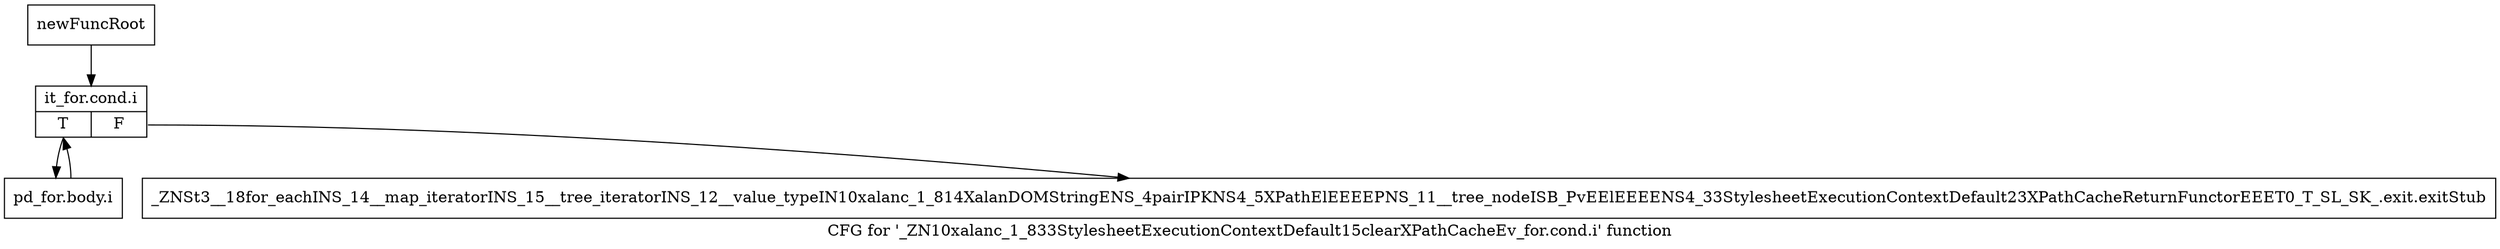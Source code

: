 digraph "CFG for '_ZN10xalanc_1_833StylesheetExecutionContextDefault15clearXPathCacheEv_for.cond.i' function" {
	label="CFG for '_ZN10xalanc_1_833StylesheetExecutionContextDefault15clearXPathCacheEv_for.cond.i' function";

	Node0xa020410 [shape=record,label="{newFuncRoot}"];
	Node0xa020410 -> Node0xa055d10;
	Node0xa055cc0 [shape=record,label="{_ZNSt3__18for_eachINS_14__map_iteratorINS_15__tree_iteratorINS_12__value_typeIN10xalanc_1_814XalanDOMStringENS_4pairIPKNS4_5XPathElEEEEPNS_11__tree_nodeISB_PvEElEEEENS4_33StylesheetExecutionContextDefault23XPathCacheReturnFunctorEEET0_T_SL_SK_.exit.exitStub}"];
	Node0xa055d10 [shape=record,label="{it_for.cond.i|{<s0>T|<s1>F}}"];
	Node0xa055d10:s0 -> Node0xa055d60;
	Node0xa055d10:s1 -> Node0xa055cc0;
	Node0xa055d60 [shape=record,label="{pd_for.body.i}"];
	Node0xa055d60 -> Node0xa055d10;
}
